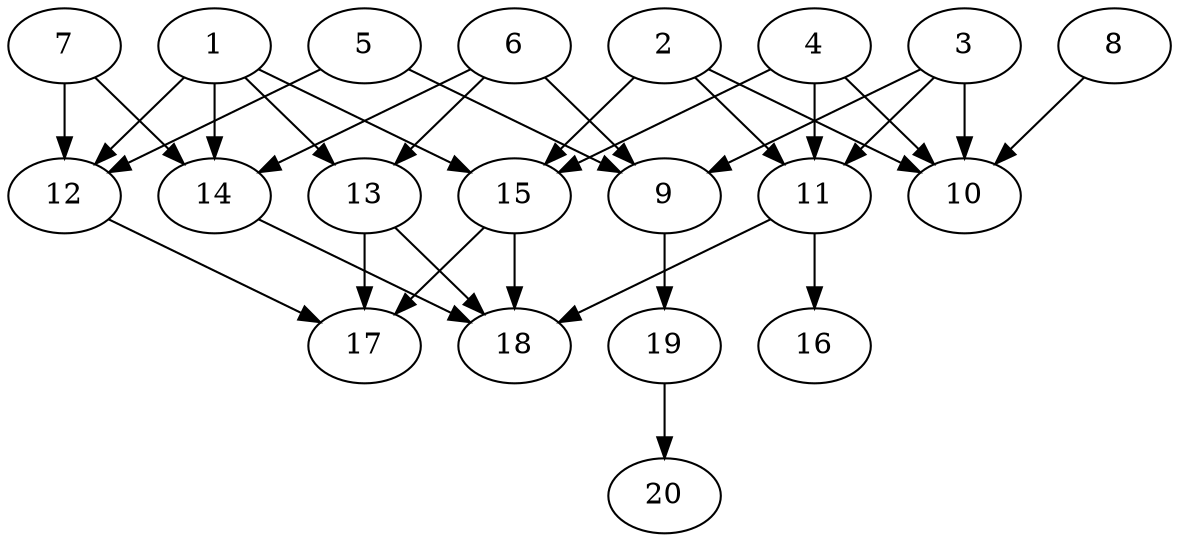 // DAG automatically generated by daggen at Wed Jul 24 21:27:05 2019
// ./daggen --dot -n 20 --ccr 0.5 --fat 0.7 --regular 0.5 --density 0.5 --mindata 5242880 --maxdata 52428800 
digraph G {
  1 [size="47646720", alpha="0.19", expect_size="23823360"] 
  1 -> 12 [size ="23823360"]
  1 -> 13 [size ="23823360"]
  1 -> 14 [size ="23823360"]
  1 -> 15 [size ="23823360"]
  2 [size="88320000", alpha="0.09", expect_size="44160000"] 
  2 -> 10 [size ="44160000"]
  2 -> 11 [size ="44160000"]
  2 -> 15 [size ="44160000"]
  3 [size="22626304", alpha="0.02", expect_size="11313152"] 
  3 -> 9 [size ="11313152"]
  3 -> 10 [size ="11313152"]
  3 -> 11 [size ="11313152"]
  4 [size="46352384", alpha="0.12", expect_size="23176192"] 
  4 -> 10 [size ="23176192"]
  4 -> 11 [size ="23176192"]
  4 -> 15 [size ="23176192"]
  5 [size="34940928", alpha="0.15", expect_size="17470464"] 
  5 -> 9 [size ="17470464"]
  5 -> 12 [size ="17470464"]
  6 [size="85315584", alpha="0.05", expect_size="42657792"] 
  6 -> 9 [size ="42657792"]
  6 -> 13 [size ="42657792"]
  6 -> 14 [size ="42657792"]
  7 [size="20606976", alpha="0.02", expect_size="10303488"] 
  7 -> 12 [size ="10303488"]
  7 -> 14 [size ="10303488"]
  8 [size="12034048", alpha="0.18", expect_size="6017024"] 
  8 -> 10 [size ="6017024"]
  9 [size="62769152", alpha="0.07", expect_size="31384576"] 
  9 -> 19 [size ="31384576"]
  10 [size="18626560", alpha="0.08", expect_size="9313280"] 
  11 [size="27691008", alpha="0.11", expect_size="13845504"] 
  11 -> 16 [size ="13845504"]
  11 -> 18 [size ="13845504"]
  12 [size="22802432", alpha="0.14", expect_size="11401216"] 
  12 -> 17 [size ="11401216"]
  13 [size="65671168", alpha="0.13", expect_size="32835584"] 
  13 -> 17 [size ="32835584"]
  13 -> 18 [size ="32835584"]
  14 [size="73056256", alpha="0.05", expect_size="36528128"] 
  14 -> 18 [size ="36528128"]
  15 [size="35584000", alpha="0.03", expect_size="17792000"] 
  15 -> 17 [size ="17792000"]
  15 -> 18 [size ="17792000"]
  16 [size="11937792", alpha="0.06", expect_size="5968896"] 
  17 [size="35618816", alpha="0.12", expect_size="17809408"] 
  18 [size="45455360", alpha="0.20", expect_size="22727680"] 
  19 [size="37349376", alpha="0.09", expect_size="18674688"] 
  19 -> 20 [size ="18674688"]
  20 [size="70580224", alpha="0.06", expect_size="35290112"] 
}
